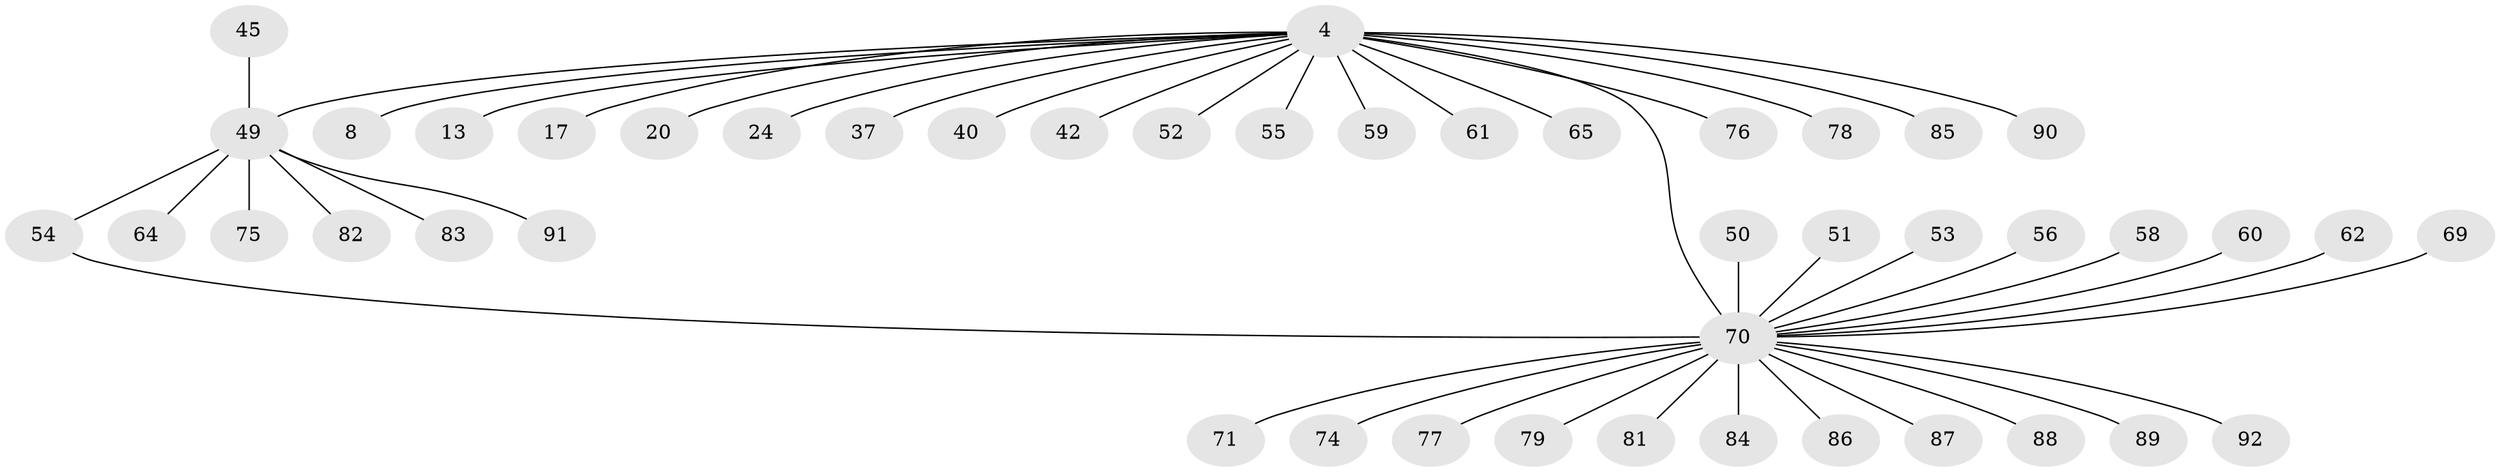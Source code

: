 // original degree distribution, {2: 0.2391304347826087, 13: 0.010869565217391304, 8: 0.021739130434782608, 26: 0.010869565217391304, 5: 0.010869565217391304, 1: 0.6086956521739131, 12: 0.010869565217391304, 3: 0.06521739130434782, 6: 0.010869565217391304, 4: 0.010869565217391304}
// Generated by graph-tools (version 1.1) at 2025/48/03/09/25 04:48:36]
// undirected, 46 vertices, 46 edges
graph export_dot {
graph [start="1"]
  node [color=gray90,style=filled];
  4;
  8;
  13;
  17;
  20;
  24;
  37;
  40;
  42;
  45;
  49 [super="+11+28+34+35"];
  50;
  51;
  52;
  53;
  54 [super="+12"];
  55 [super="+32"];
  56;
  58;
  59 [super="+18"];
  60;
  61;
  62;
  64;
  65;
  69;
  70 [super="+1+68+66+38+47+48"];
  71;
  74 [super="+46+67"];
  75 [super="+73"];
  76 [super="+5"];
  77;
  78 [super="+72"];
  79;
  81;
  82;
  83 [super="+15"];
  84;
  85 [super="+44"];
  86;
  87;
  88;
  89 [super="+57"];
  90;
  91;
  92 [super="+80"];
  4 -- 8;
  4 -- 13;
  4 -- 17;
  4 -- 20;
  4 -- 24;
  4 -- 37;
  4 -- 40;
  4 -- 42;
  4 -- 49 [weight=3];
  4 -- 52;
  4 -- 61;
  4 -- 65;
  4 -- 90;
  4 -- 76;
  4 -- 59;
  4 -- 55;
  4 -- 85;
  4 -- 78;
  4 -- 70 [weight=6];
  45 -- 49;
  49 -- 64;
  49 -- 82;
  49 -- 91;
  49 -- 54;
  49 -- 83;
  49 -- 75;
  50 -- 70;
  51 -- 70;
  53 -- 70;
  54 -- 70;
  56 -- 70;
  58 -- 70;
  60 -- 70;
  62 -- 70;
  69 -- 70;
  70 -- 71;
  70 -- 74;
  70 -- 77;
  70 -- 79;
  70 -- 84;
  70 -- 86;
  70 -- 87;
  70 -- 88;
  70 -- 89;
  70 -- 92;
  70 -- 81;
}
